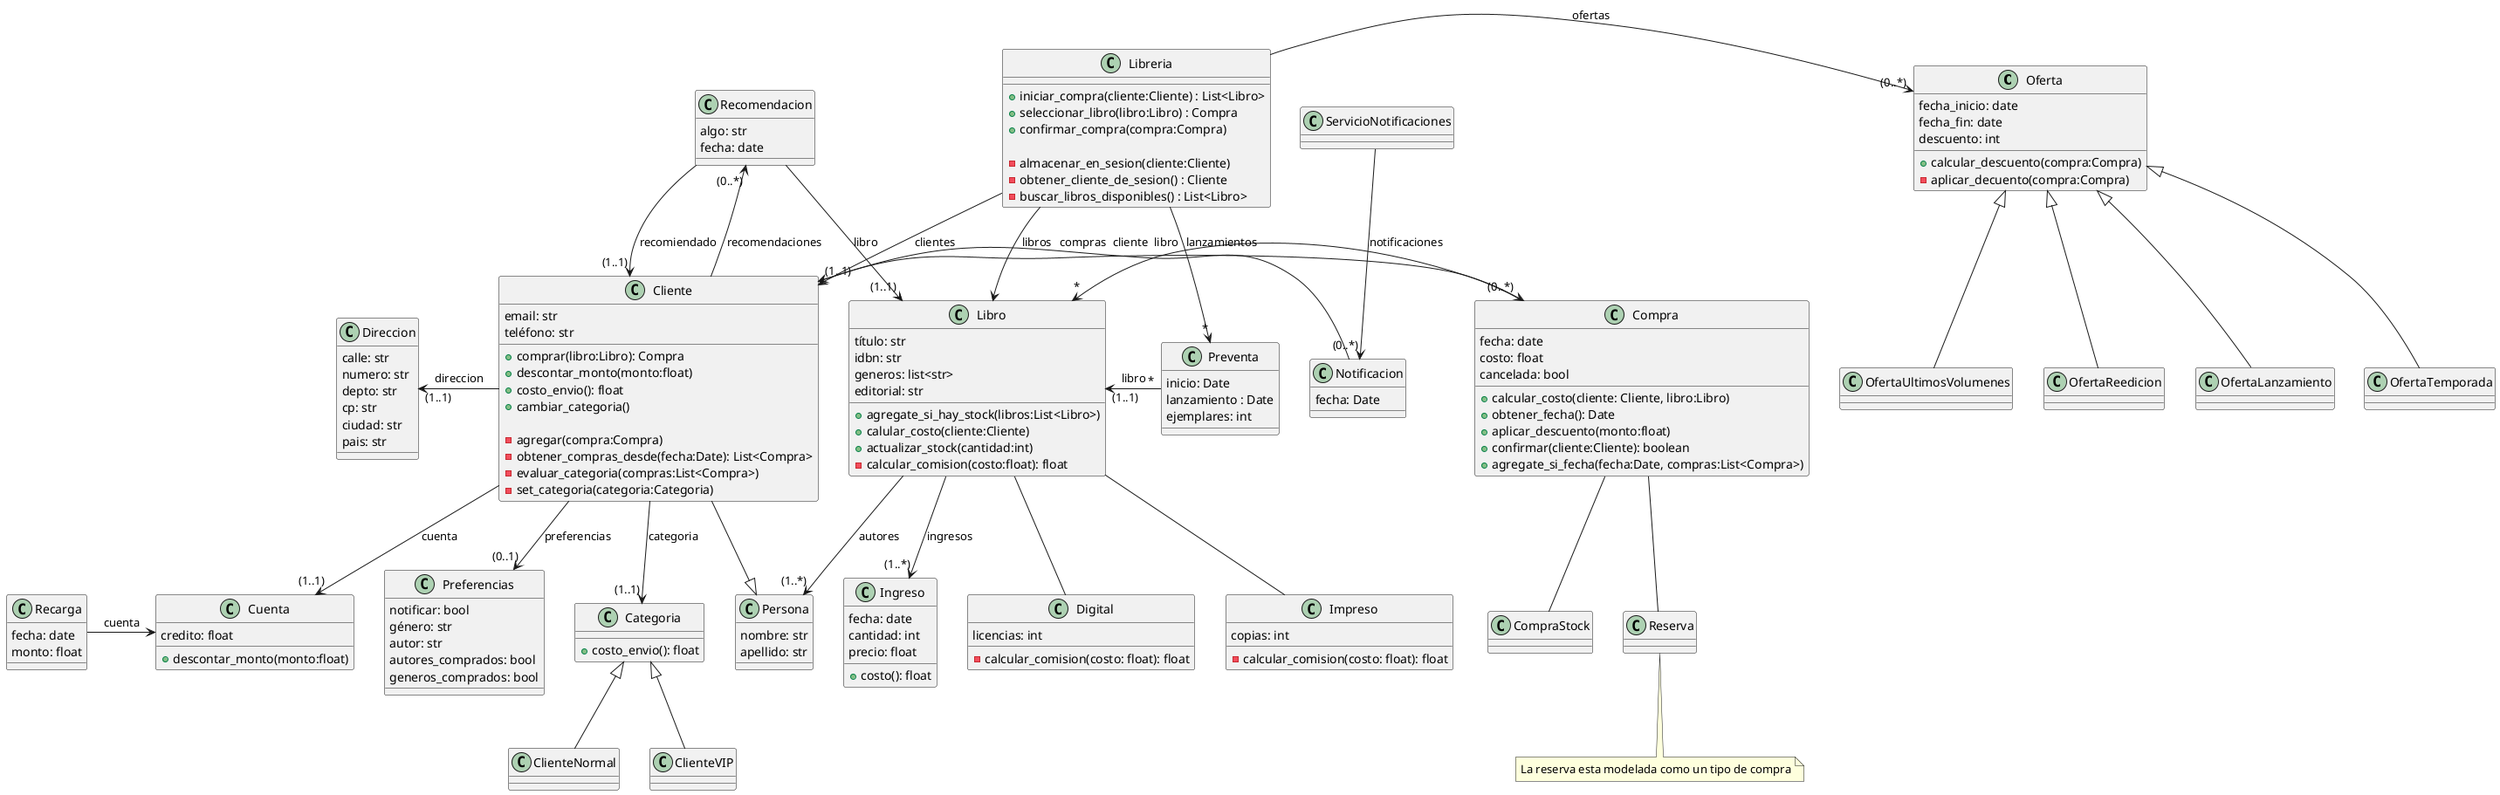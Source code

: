@startuml diagrama_de_clases


together {

    class Oferta {
        fecha_inicio: date
        fecha_fin: date
        descuento: int

        + calcular_descuento(compra:Compra)
        - aplicar_decuento(compra:Compra)
    }

    class OfertaLanzamiento {
    }

    class OfertaTemporada {
    }

    class OfertaUltimosVolumenes {
    }

    class OfertaReedicion {
    }

    Oferta <|-- OfertaLanzamiento
    Oferta <|-- OfertaReedicion
    Oferta <|-- OfertaUltimosVolumenes
    Oferta <|-- OfertaTemporada
}

together {
    class Persona {
        nombre: str
        apellido: str
    }

    class Cliente {
        email: str
        teléfono: str

        + comprar(libro:Libro): Compra
        + descontar_monto(monto:float)
        + costo_envio(): float
        + cambiar_categoria()

        - agregar(compra:Compra)
        - obtener_compras_desde(fecha:Date): List<Compra>
        - evaluar_categoria(compras:List<Compra>)
        - set_categoria(categoria:Categoria)
    }
    Persona <|-- Cliente

    class Direccion {
        calle: str
        numero: str
        depto: str
        cp: str
        ciudad: str
        pais: str
    }

    Cliente -l-> "(1..1)" Direccion : direccion
    Cliente -d-> "(1..1)" Categoria : categoria
}

together {
    class Categoria {
        + costo_envio(): float
    }

    class ClienteNormal {
        
    }

    class ClienteVIP {
        
    }

    Categoria <|-- ClienteNormal
    Categoria <|-- ClienteVIP
}

together {
    class Recarga {
        fecha: date
        monto: float
    }

    class Preferencias {
        notificar: bool
        género: str
        autor: str
        autores_comprados: bool
        generos_comprados: bool
    }

    class Cuenta {
        credito: float

        + descontar_monto(monto:float)
    }

    Recarga -> Cuenta : cuenta
    Cliente -d-> "(0..1)" Preferencias : preferencias
    Cliente -d-> "(1..1)" Cuenta : cuenta

}


class Recomendacion {
    algo: str
}

class Recomendacion {
    fecha: date
}

Recomendacion --> "(1..1)" Cliente : recomiendado
Recomendacion --> "(1..1)" Libro : libro
Cliente -u-> "(0..*)" Recomendacion : recomendaciones

together {
    class Libro {
        título: str
        idbn: str
        generos: list<str>
        editorial: str

        + agregate_si_hay_stock(libros:List<Libro>) 
        + calular_costo(cliente:Cliente)
        + actualizar_stock(cantidad:int)
        - calcular_comision(costo:float): float
    }
    class Digital {
        licencias: int

        - calcular_comision(costo: float): float
    }
    class Impreso {
        copias: int
        - calcular_comision(costo: float): float
    }

    Libro -d- Digital
    Libro -d- Impreso
    Libro --> "(1..*)" Persona : autores
    Libro --> "(1..*)" Ingreso : ingresos

}


together {

    class Compra {
        fecha: date
        costo: float
        cancelada: bool
        + calcular_costo(cliente: Cliente, libro:Libro)
        + obtener_fecha(): Date
        + aplicar_descuento(monto:float)
        + confirmar(cliente:Cliente): boolean
        + agregate_si_fecha(fecha:Date, compras:List<Compra>)
    }

    class CompraStock {
        
    }

    class Reserva {
        
    }
    note bottom of Reserva: La reserva esta modelada como un tipo de compra
}

class Ingreso {
    fecha: date
    cantidad: int
    precio: float

    + costo(): float
}



together {
    class ServicioNotificaciones
    class Notificacion {
        fecha: Date
    }

    ServicioNotificaciones -d-> "(0..*)" Notificacion : notificaciones
    Notificacion -l-> "(1..1)" Cliente : cliente
}



together {

    class Preventa {
        inicio: Date
        lanzamiento : Date
        ejemplares: int
    }

    Preventa "*" -> "(1..1)" Libro : libro
}

Compra -> "*" Libro : libro
Compra -d- CompraStock
Compra -d- Reserva
Compra "(0..*)" <- Cliente : compras


class Libreria {
    + iniciar_compra(cliente:Cliente) : List<Libro>
    + seleccionar_libro(libro:Libro) : Compra
    + confirmar_compra(compra:Compra)

    - almacenar_en_sesion(cliente:Cliente)
    - obtener_cliente_de_sesion() : Cliente
    - buscar_libros_disponibles() : List<Libro>
}

Libreria --> "*" Preventa : lanzamientos
Libreria --> Cliente : clientes
Libreria -> Libro : libros
Libreria -> "(0..*)" Oferta : ofertas

@enduml